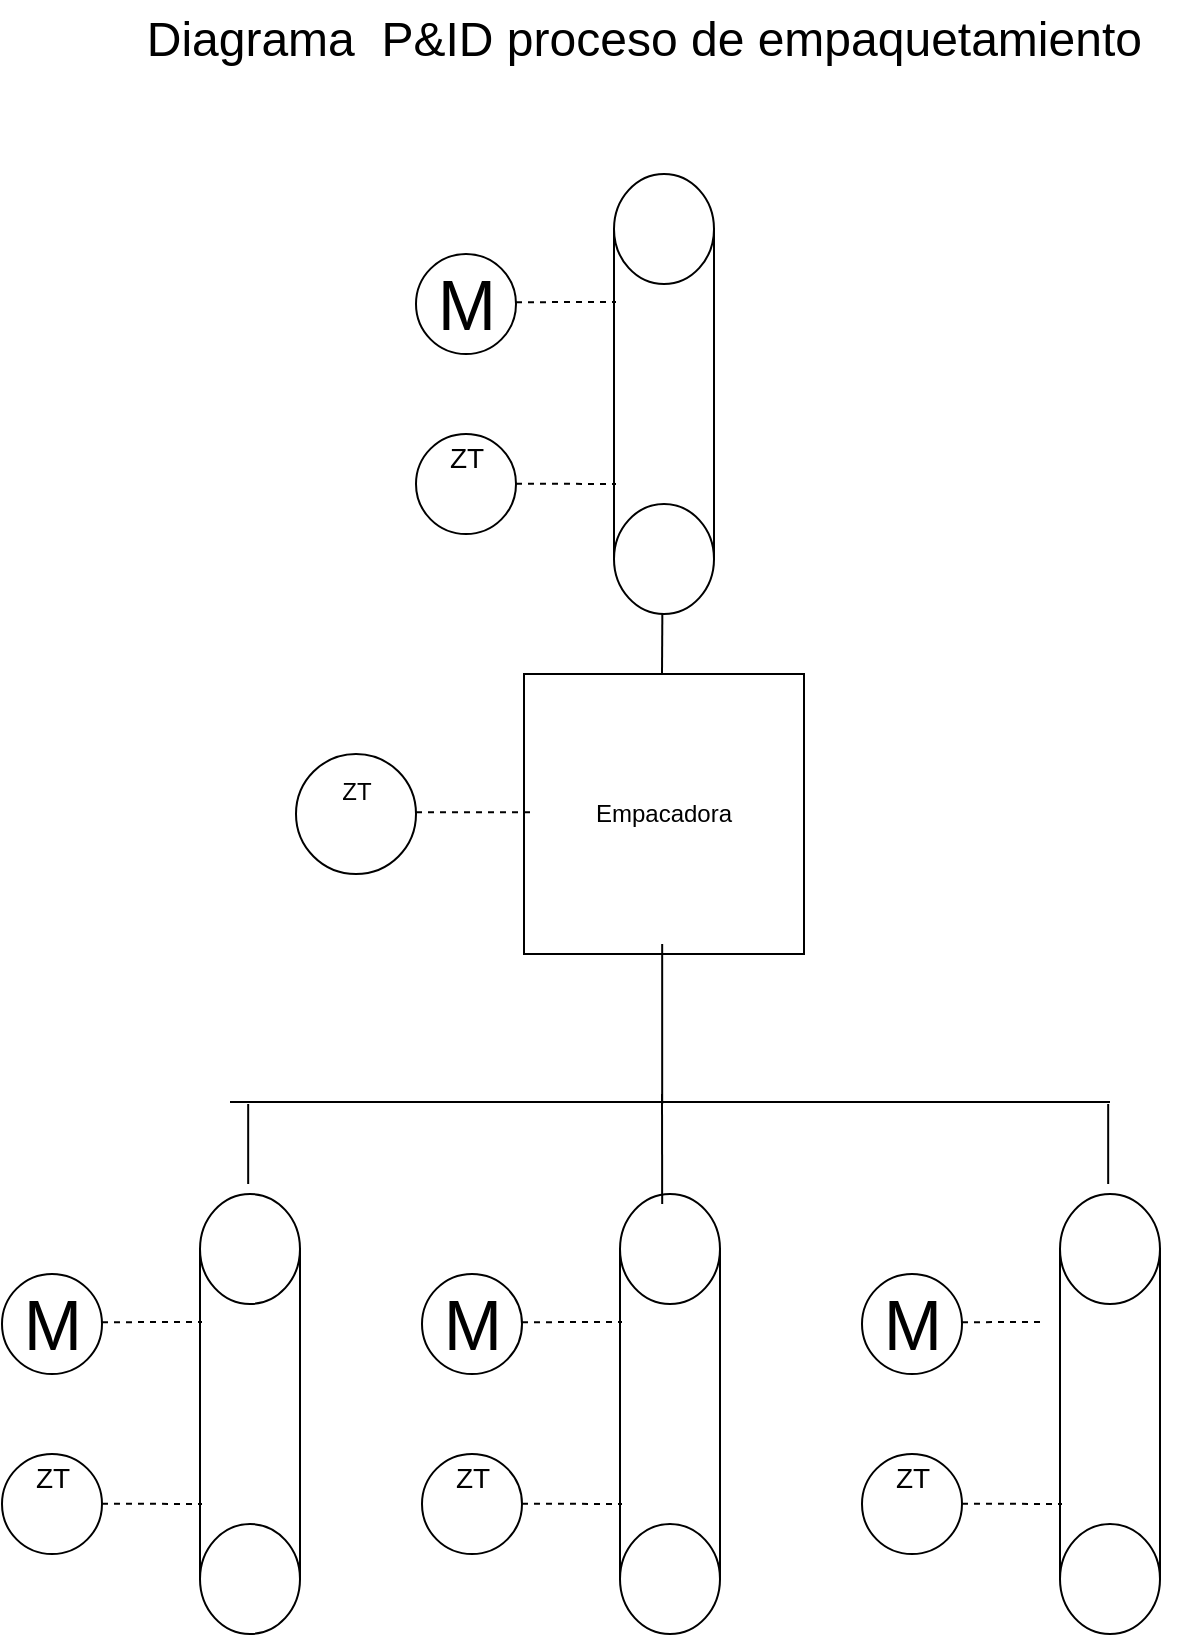 <mxfile version="26.0.16">
  <diagram name="Página-1" id="Mq-AJtzBickZ9OWcn3V4">
    <mxGraphModel dx="1669" dy="729" grid="1" gridSize="10" guides="1" tooltips="1" connect="1" arrows="1" fold="1" page="1" pageScale="1" pageWidth="827" pageHeight="1169" math="0" shadow="0">
      <root>
        <mxCell id="0" />
        <mxCell id="1" parent="0" />
        <mxCell id="1fmTKRCX7Eccb6N24WZp-1" value="Empacadora" style="whiteSpace=wrap;html=1;aspect=fixed;" vertex="1" parent="1">
          <mxGeometry x="351" y="370" width="140" height="140" as="geometry" />
        </mxCell>
        <mxCell id="1fmTKRCX7Eccb6N24WZp-2" value="" style="verticalLabelPosition=bottom;outlineConnect=0;align=center;dashed=0;html=1;verticalAlign=top;shape=mxgraph.pid.misc.conveyor_(belt);rotation=-90;" vertex="1" parent="1">
          <mxGeometry x="311" y="205" width="220" height="50" as="geometry" />
        </mxCell>
        <mxCell id="1fmTKRCX7Eccb6N24WZp-3" value="M" style="verticalLabelPosition=middle;shadow=0;dashed=0;align=center;html=1;verticalAlign=middle;strokeWidth=1;shape=ellipse;aspect=fixed;fontSize=35;" vertex="1" parent="1">
          <mxGeometry x="297" y="160" width="50" height="50" as="geometry" />
        </mxCell>
        <mxCell id="1fmTKRCX7Eccb6N24WZp-4" value="&lt;table cellpadding=&quot;4&quot; cellspacing=&quot;0&quot; border=&quot;0&quot; style=&quot;width: 100%; height: 100%;&quot;&gt;&lt;tbody&gt;&lt;tr&gt;&lt;td&gt;&lt;font style=&quot;font-size: 14px;&quot;&gt;ZT&lt;/font&gt;&lt;/td&gt;&lt;/tr&gt;&lt;tr&gt;&lt;td&gt;&lt;font size=&quot;3&quot;&gt;&lt;br&gt;&lt;/font&gt;&lt;/td&gt;&lt;/tr&gt;&lt;/tbody&gt;&lt;/table&gt; " style="html=1;outlineConnect=0;align=center;dashed=0;aspect=fixed;shape=mxgraph.pid2inst.discInst;mounting=field" vertex="1" parent="1">
          <mxGeometry x="297" y="250" width="50" height="50" as="geometry" />
        </mxCell>
        <mxCell id="1fmTKRCX7Eccb6N24WZp-5" value="" style="endArrow=none;dashed=1;html=1;rounded=0;" edge="1" parent="1">
          <mxGeometry width="50" height="50" relative="1" as="geometry">
            <mxPoint x="347" y="184.09" as="sourcePoint" />
            <mxPoint x="397" y="184" as="targetPoint" />
          </mxGeometry>
        </mxCell>
        <mxCell id="1fmTKRCX7Eccb6N24WZp-6" value="" style="endArrow=none;dashed=1;html=1;rounded=0;" edge="1" parent="1">
          <mxGeometry width="50" height="50" relative="1" as="geometry">
            <mxPoint x="347" y="274.83" as="sourcePoint" />
            <mxPoint x="397" y="275" as="targetPoint" />
          </mxGeometry>
        </mxCell>
        <mxCell id="1fmTKRCX7Eccb6N24WZp-7" value="" style="endArrow=none;html=1;rounded=0;" edge="1" parent="1">
          <mxGeometry width="50" height="50" relative="1" as="geometry">
            <mxPoint x="420" y="370" as="sourcePoint" />
            <mxPoint x="420.17" y="340" as="targetPoint" />
          </mxGeometry>
        </mxCell>
        <mxCell id="1fmTKRCX7Eccb6N24WZp-8" value="&lt;table cellpadding=&quot;4&quot; cellspacing=&quot;0&quot; border=&quot;0&quot; style=&quot;font-size:1em;width:100%;height:100%;&quot;&gt;&lt;tbody&gt;&lt;tr&gt;&lt;td&gt;ZT&lt;/td&gt;&lt;/tr&gt;&lt;tr&gt;&lt;td&gt;&lt;br&gt;&lt;/td&gt;&lt;/tr&gt;&lt;/tbody&gt;&lt;/table&gt; " style="html=1;outlineConnect=0;align=center;dashed=0;aspect=fixed;shape=mxgraph.pid2inst.discInst;mounting=field" vertex="1" parent="1">
          <mxGeometry x="237" y="410" width="60" height="60" as="geometry" />
        </mxCell>
        <mxCell id="1fmTKRCX7Eccb6N24WZp-9" value="" style="endArrow=none;dashed=1;html=1;rounded=0;" edge="1" parent="1">
          <mxGeometry width="50" height="50" relative="1" as="geometry">
            <mxPoint x="297" y="439.17" as="sourcePoint" />
            <mxPoint x="357" y="439.17" as="targetPoint" />
          </mxGeometry>
        </mxCell>
        <mxCell id="1fmTKRCX7Eccb6N24WZp-10" value="&lt;span style=&quot;font-size: 24px;&quot;&gt;Diagrama&amp;nbsp; P&amp;amp;ID proceso de empaquetamiento&amp;nbsp;&lt;/span&gt;" style="text;html=1;align=center;verticalAlign=middle;resizable=0;points=[];autosize=1;strokeColor=none;fillColor=none;" vertex="1" parent="1">
          <mxGeometry x="149" y="33" width="530" height="40" as="geometry" />
        </mxCell>
        <mxCell id="1fmTKRCX7Eccb6N24WZp-11" value="" style="verticalLabelPosition=bottom;outlineConnect=0;align=center;dashed=0;html=1;verticalAlign=top;shape=mxgraph.pid.misc.conveyor_(belt);rotation=-90;" vertex="1" parent="1">
          <mxGeometry x="104" y="715" width="220" height="50" as="geometry" />
        </mxCell>
        <mxCell id="1fmTKRCX7Eccb6N24WZp-12" value="M" style="verticalLabelPosition=middle;shadow=0;dashed=0;align=center;html=1;verticalAlign=middle;strokeWidth=1;shape=ellipse;aspect=fixed;fontSize=35;" vertex="1" parent="1">
          <mxGeometry x="90" y="670" width="50" height="50" as="geometry" />
        </mxCell>
        <mxCell id="1fmTKRCX7Eccb6N24WZp-13" value="&lt;table cellpadding=&quot;4&quot; cellspacing=&quot;0&quot; border=&quot;0&quot; style=&quot;width: 100%; height: 100%;&quot;&gt;&lt;tbody&gt;&lt;tr&gt;&lt;td&gt;&lt;font style=&quot;font-size: 14px;&quot;&gt;ZT&lt;/font&gt;&lt;/td&gt;&lt;/tr&gt;&lt;tr&gt;&lt;td&gt;&lt;font size=&quot;3&quot;&gt;&lt;br&gt;&lt;/font&gt;&lt;/td&gt;&lt;/tr&gt;&lt;/tbody&gt;&lt;/table&gt; " style="html=1;outlineConnect=0;align=center;dashed=0;aspect=fixed;shape=mxgraph.pid2inst.discInst;mounting=field" vertex="1" parent="1">
          <mxGeometry x="90" y="760" width="50" height="50" as="geometry" />
        </mxCell>
        <mxCell id="1fmTKRCX7Eccb6N24WZp-14" value="" style="endArrow=none;dashed=1;html=1;rounded=0;" edge="1" parent="1">
          <mxGeometry width="50" height="50" relative="1" as="geometry">
            <mxPoint x="140" y="694.09" as="sourcePoint" />
            <mxPoint x="190" y="694" as="targetPoint" />
          </mxGeometry>
        </mxCell>
        <mxCell id="1fmTKRCX7Eccb6N24WZp-15" value="" style="endArrow=none;dashed=1;html=1;rounded=0;" edge="1" parent="1">
          <mxGeometry width="50" height="50" relative="1" as="geometry">
            <mxPoint x="140" y="784.83" as="sourcePoint" />
            <mxPoint x="190" y="785" as="targetPoint" />
          </mxGeometry>
        </mxCell>
        <mxCell id="1fmTKRCX7Eccb6N24WZp-16" value="" style="verticalLabelPosition=bottom;outlineConnect=0;align=center;dashed=0;html=1;verticalAlign=top;shape=mxgraph.pid.misc.conveyor_(belt);rotation=-90;" vertex="1" parent="1">
          <mxGeometry x="314" y="715" width="220" height="50" as="geometry" />
        </mxCell>
        <mxCell id="1fmTKRCX7Eccb6N24WZp-17" value="M" style="verticalLabelPosition=middle;shadow=0;dashed=0;align=center;html=1;verticalAlign=middle;strokeWidth=1;shape=ellipse;aspect=fixed;fontSize=35;" vertex="1" parent="1">
          <mxGeometry x="300" y="670" width="50" height="50" as="geometry" />
        </mxCell>
        <mxCell id="1fmTKRCX7Eccb6N24WZp-18" value="&lt;table cellpadding=&quot;4&quot; cellspacing=&quot;0&quot; border=&quot;0&quot; style=&quot;width: 100%; height: 100%;&quot;&gt;&lt;tbody&gt;&lt;tr&gt;&lt;td&gt;&lt;font style=&quot;font-size: 14px;&quot;&gt;ZT&lt;/font&gt;&lt;/td&gt;&lt;/tr&gt;&lt;tr&gt;&lt;td&gt;&lt;font size=&quot;3&quot;&gt;&lt;br&gt;&lt;/font&gt;&lt;/td&gt;&lt;/tr&gt;&lt;/tbody&gt;&lt;/table&gt; " style="html=1;outlineConnect=0;align=center;dashed=0;aspect=fixed;shape=mxgraph.pid2inst.discInst;mounting=field" vertex="1" parent="1">
          <mxGeometry x="300" y="760" width="50" height="50" as="geometry" />
        </mxCell>
        <mxCell id="1fmTKRCX7Eccb6N24WZp-19" value="" style="endArrow=none;dashed=1;html=1;rounded=0;" edge="1" parent="1">
          <mxGeometry width="50" height="50" relative="1" as="geometry">
            <mxPoint x="350" y="694.09" as="sourcePoint" />
            <mxPoint x="400" y="694" as="targetPoint" />
          </mxGeometry>
        </mxCell>
        <mxCell id="1fmTKRCX7Eccb6N24WZp-20" value="" style="endArrow=none;dashed=1;html=1;rounded=0;" edge="1" parent="1">
          <mxGeometry width="50" height="50" relative="1" as="geometry">
            <mxPoint x="350" y="784.83" as="sourcePoint" />
            <mxPoint x="400" y="785" as="targetPoint" />
          </mxGeometry>
        </mxCell>
        <mxCell id="1fmTKRCX7Eccb6N24WZp-31" value="" style="verticalLabelPosition=bottom;outlineConnect=0;align=center;dashed=0;html=1;verticalAlign=top;shape=mxgraph.pid.misc.conveyor_(belt);rotation=-90;" vertex="1" parent="1">
          <mxGeometry x="534" y="715" width="220" height="50" as="geometry" />
        </mxCell>
        <mxCell id="1fmTKRCX7Eccb6N24WZp-32" value="M" style="verticalLabelPosition=middle;shadow=0;dashed=0;align=center;html=1;verticalAlign=middle;strokeWidth=1;shape=ellipse;aspect=fixed;fontSize=35;" vertex="1" parent="1">
          <mxGeometry x="520" y="670" width="50" height="50" as="geometry" />
        </mxCell>
        <mxCell id="1fmTKRCX7Eccb6N24WZp-33" value="&lt;table cellpadding=&quot;4&quot; cellspacing=&quot;0&quot; border=&quot;0&quot; style=&quot;width: 100%; height: 100%;&quot;&gt;&lt;tbody&gt;&lt;tr&gt;&lt;td&gt;&lt;font style=&quot;font-size: 14px;&quot;&gt;ZT&lt;/font&gt;&lt;/td&gt;&lt;/tr&gt;&lt;tr&gt;&lt;td&gt;&lt;font size=&quot;3&quot;&gt;&lt;br&gt;&lt;/font&gt;&lt;/td&gt;&lt;/tr&gt;&lt;/tbody&gt;&lt;/table&gt; " style="html=1;outlineConnect=0;align=center;dashed=0;aspect=fixed;shape=mxgraph.pid2inst.discInst;mounting=field" vertex="1" parent="1">
          <mxGeometry x="520" y="760" width="50" height="50" as="geometry" />
        </mxCell>
        <mxCell id="1fmTKRCX7Eccb6N24WZp-34" value="" style="endArrow=none;dashed=1;html=1;rounded=0;" edge="1" parent="1">
          <mxGeometry width="50" height="50" relative="1" as="geometry">
            <mxPoint x="570" y="694.09" as="sourcePoint" />
            <mxPoint x="610" y="694" as="targetPoint" />
          </mxGeometry>
        </mxCell>
        <mxCell id="1fmTKRCX7Eccb6N24WZp-35" value="" style="endArrow=none;dashed=1;html=1;rounded=0;" edge="1" parent="1">
          <mxGeometry width="50" height="50" relative="1" as="geometry">
            <mxPoint x="570" y="784.83" as="sourcePoint" />
            <mxPoint x="620" y="785" as="targetPoint" />
          </mxGeometry>
        </mxCell>
        <mxCell id="1fmTKRCX7Eccb6N24WZp-36" value="" style="endArrow=none;html=1;rounded=0;" edge="1" parent="1">
          <mxGeometry width="50" height="50" relative="1" as="geometry">
            <mxPoint x="204" y="584" as="sourcePoint" />
            <mxPoint x="644" y="584" as="targetPoint" />
          </mxGeometry>
        </mxCell>
        <mxCell id="1fmTKRCX7Eccb6N24WZp-37" value="" style="endArrow=none;html=1;rounded=0;" edge="1" parent="1">
          <mxGeometry width="50" height="50" relative="1" as="geometry">
            <mxPoint x="420.09" y="585" as="sourcePoint" />
            <mxPoint x="420.09" y="505" as="targetPoint" />
          </mxGeometry>
        </mxCell>
        <mxCell id="1fmTKRCX7Eccb6N24WZp-43" value="" style="endArrow=none;html=1;rounded=0;" edge="1" parent="1">
          <mxGeometry width="50" height="50" relative="1" as="geometry">
            <mxPoint x="213.09" y="625" as="sourcePoint" />
            <mxPoint x="213.09" y="585" as="targetPoint" />
          </mxGeometry>
        </mxCell>
        <mxCell id="1fmTKRCX7Eccb6N24WZp-49" value="" style="endArrow=none;html=1;rounded=0;" edge="1" parent="1">
          <mxGeometry width="50" height="50" relative="1" as="geometry">
            <mxPoint x="420.09" y="635" as="sourcePoint" />
            <mxPoint x="420" y="580" as="targetPoint" />
          </mxGeometry>
        </mxCell>
        <mxCell id="1fmTKRCX7Eccb6N24WZp-50" value="" style="endArrow=none;html=1;rounded=0;" edge="1" parent="1">
          <mxGeometry width="50" height="50" relative="1" as="geometry">
            <mxPoint x="643.09" y="625" as="sourcePoint" />
            <mxPoint x="643.09" y="585" as="targetPoint" />
          </mxGeometry>
        </mxCell>
      </root>
    </mxGraphModel>
  </diagram>
</mxfile>
